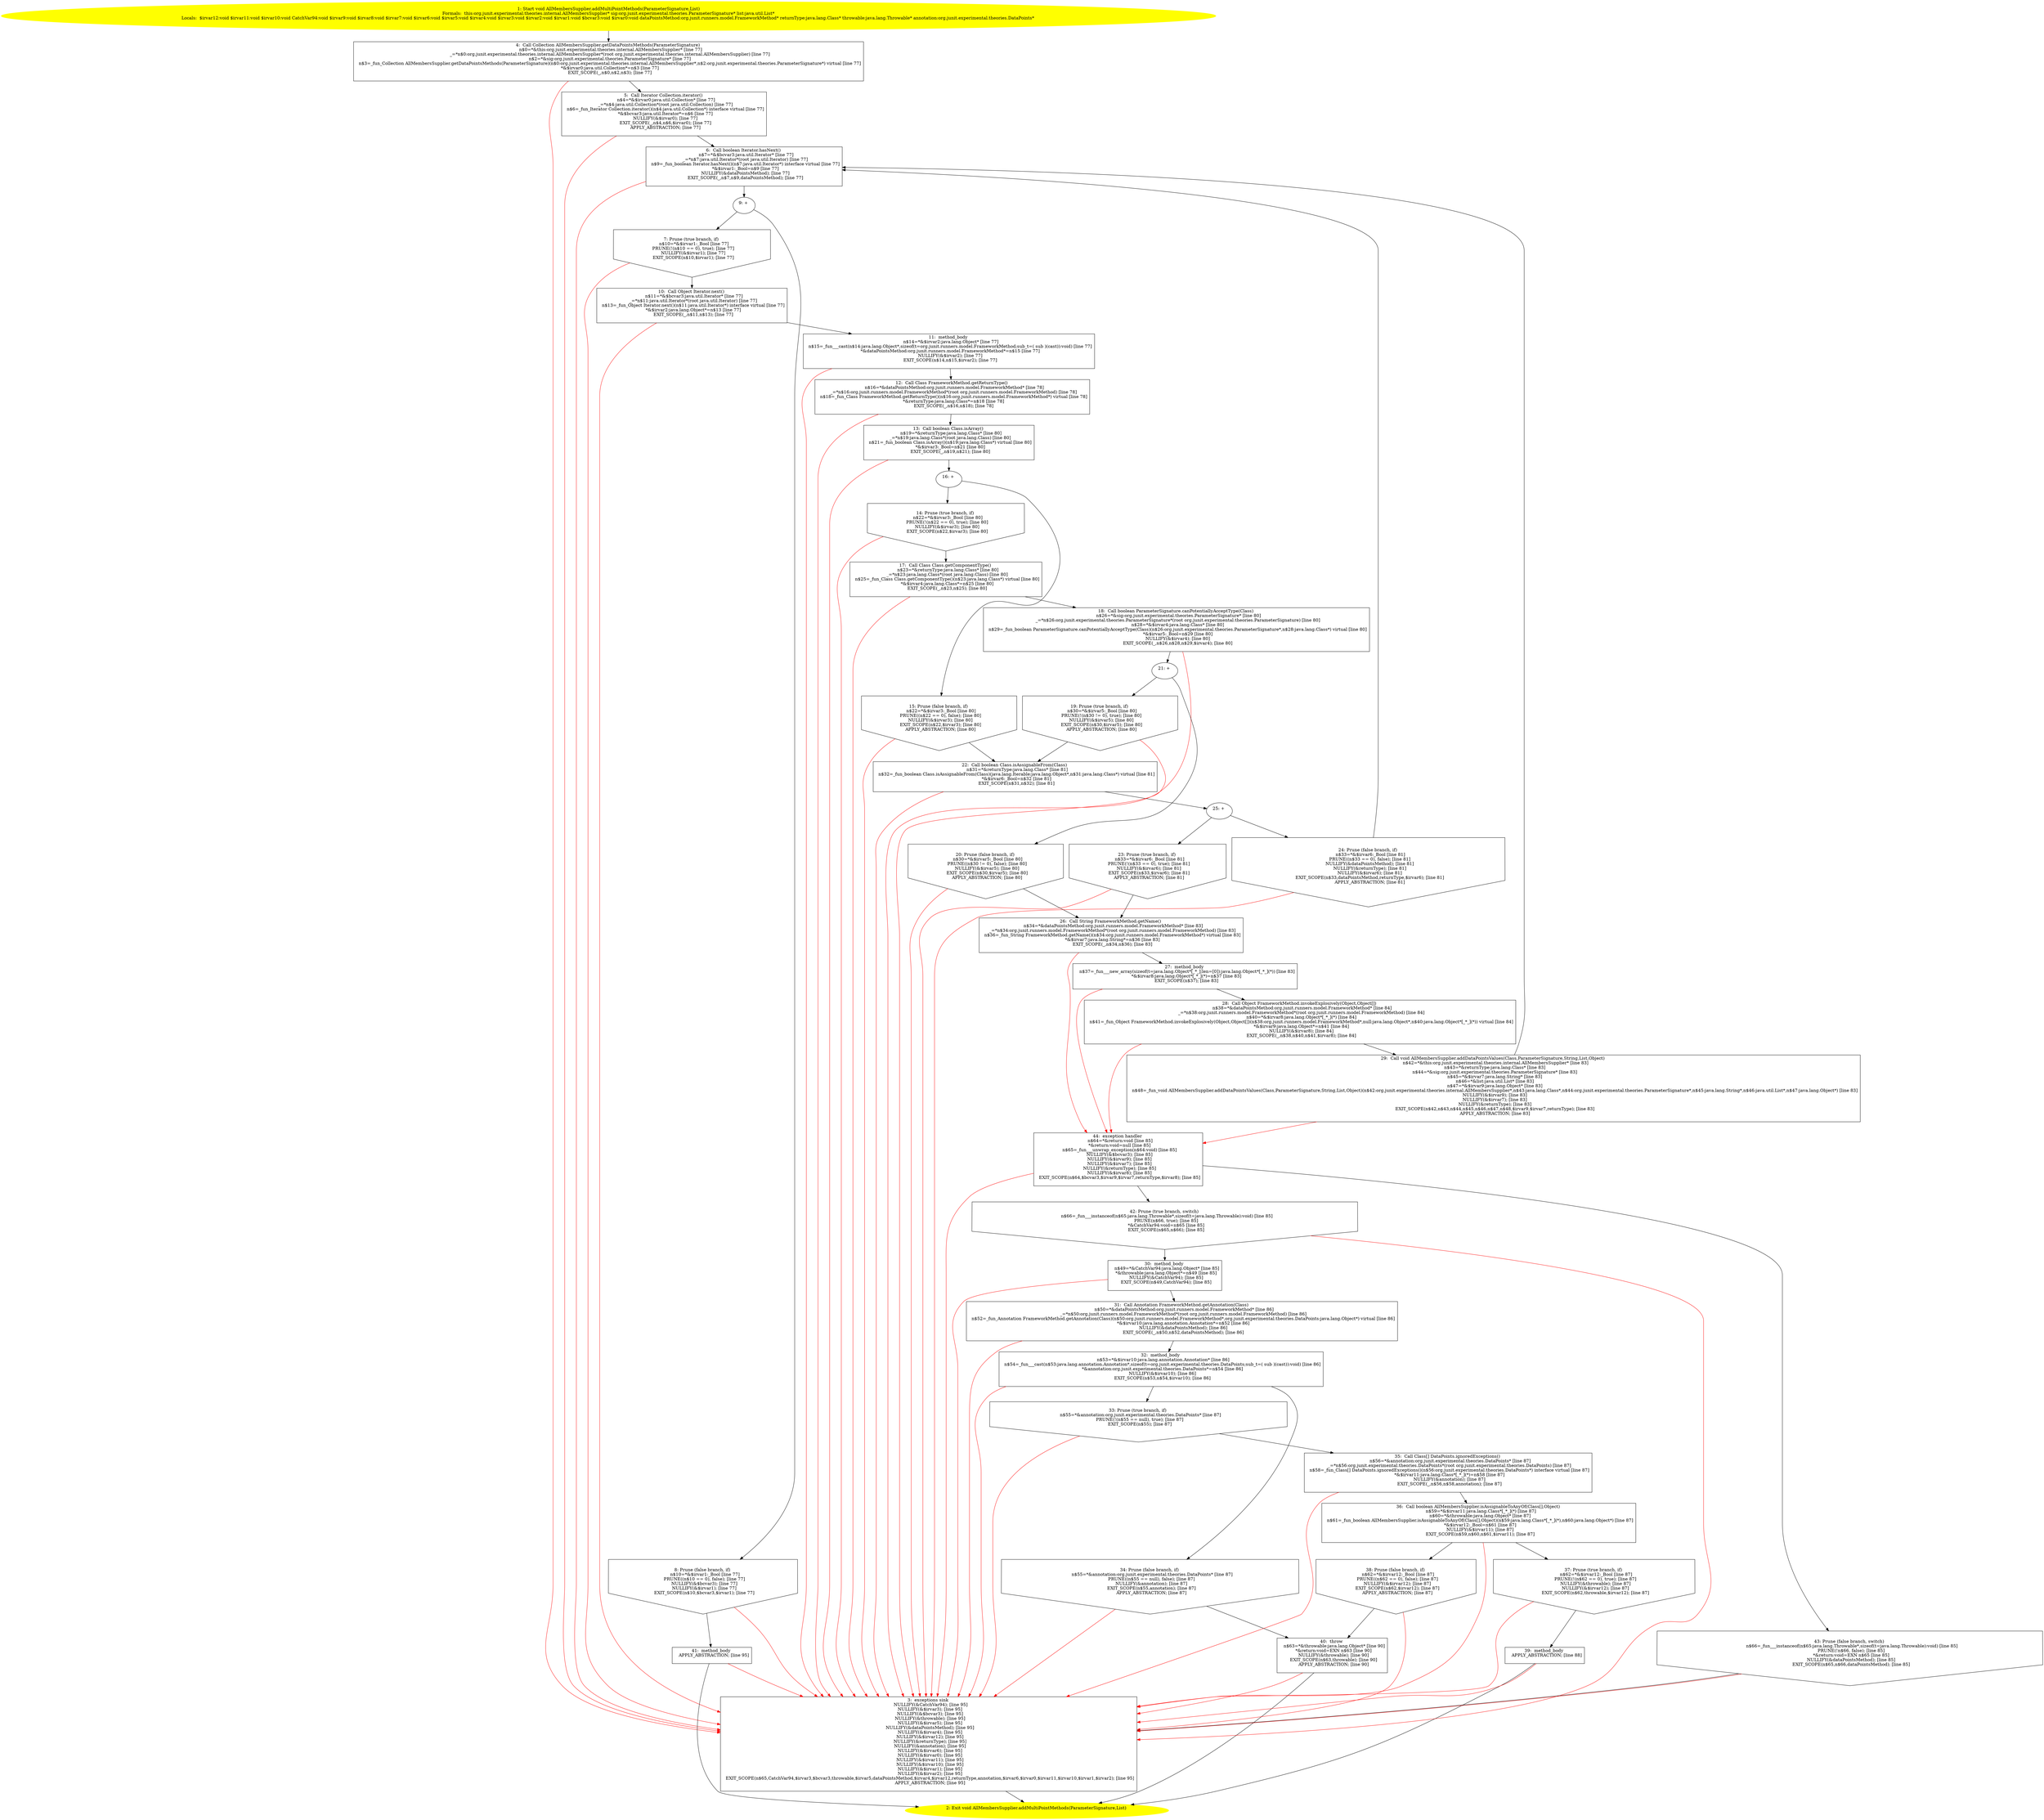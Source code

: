 /* @generated */
digraph cfg {
"org.junit.experimental.theories.internal.AllMembersSupplier.addMultiPointMethods(org.junit.experimen.6394eaf2367db283784127ba6938e0f7_1" [label="1: Start void AllMembersSupplier.addMultiPointMethods(ParameterSignature,List)\nFormals:  this:org.junit.experimental.theories.internal.AllMembersSupplier* sig:org.junit.experimental.theories.ParameterSignature* list:java.util.List*\nLocals:  $irvar12:void $irvar11:void $irvar10:void CatchVar94:void $irvar9:void $irvar8:void $irvar7:void $irvar6:void $irvar5:void $irvar4:void $irvar3:void $irvar2:void $irvar1:void $bcvar3:void $irvar0:void dataPointsMethod:org.junit.runners.model.FrameworkMethod* returnType:java.lang.Class* throwable:java.lang.Throwable* annotation:org.junit.experimental.theories.DataPoints* \n  " color=yellow style=filled]
	

	 "org.junit.experimental.theories.internal.AllMembersSupplier.addMultiPointMethods(org.junit.experimen.6394eaf2367db283784127ba6938e0f7_1" -> "org.junit.experimental.theories.internal.AllMembersSupplier.addMultiPointMethods(org.junit.experimen.6394eaf2367db283784127ba6938e0f7_4" ;
"org.junit.experimental.theories.internal.AllMembersSupplier.addMultiPointMethods(org.junit.experimen.6394eaf2367db283784127ba6938e0f7_2" [label="2: Exit void AllMembersSupplier.addMultiPointMethods(ParameterSignature,List) \n  " color=yellow style=filled]
	

"org.junit.experimental.theories.internal.AllMembersSupplier.addMultiPointMethods(org.junit.experimen.6394eaf2367db283784127ba6938e0f7_3" [label="3:  exceptions sink \n   NULLIFY(&CatchVar94); [line 95]\n  NULLIFY(&$irvar3); [line 95]\n  NULLIFY(&$bcvar3); [line 95]\n  NULLIFY(&throwable); [line 95]\n  NULLIFY(&$irvar5); [line 95]\n  NULLIFY(&dataPointsMethod); [line 95]\n  NULLIFY(&$irvar4); [line 95]\n  NULLIFY(&$irvar12); [line 95]\n  NULLIFY(&returnType); [line 95]\n  NULLIFY(&annotation); [line 95]\n  NULLIFY(&$irvar6); [line 95]\n  NULLIFY(&$irvar0); [line 95]\n  NULLIFY(&$irvar11); [line 95]\n  NULLIFY(&$irvar10); [line 95]\n  NULLIFY(&$irvar1); [line 95]\n  NULLIFY(&$irvar2); [line 95]\n  EXIT_SCOPE(n$65,CatchVar94,$irvar3,$bcvar3,throwable,$irvar5,dataPointsMethod,$irvar4,$irvar12,returnType,annotation,$irvar6,$irvar0,$irvar11,$irvar10,$irvar1,$irvar2); [line 95]\n  APPLY_ABSTRACTION; [line 95]\n " shape="box"]
	

	 "org.junit.experimental.theories.internal.AllMembersSupplier.addMultiPointMethods(org.junit.experimen.6394eaf2367db283784127ba6938e0f7_3" -> "org.junit.experimental.theories.internal.AllMembersSupplier.addMultiPointMethods(org.junit.experimen.6394eaf2367db283784127ba6938e0f7_2" ;
"org.junit.experimental.theories.internal.AllMembersSupplier.addMultiPointMethods(org.junit.experimen.6394eaf2367db283784127ba6938e0f7_4" [label="4:  Call Collection AllMembersSupplier.getDataPointsMethods(ParameterSignature) \n   n$0=*&this:org.junit.experimental.theories.internal.AllMembersSupplier* [line 77]\n  _=*n$0:org.junit.experimental.theories.internal.AllMembersSupplier*(root org.junit.experimental.theories.internal.AllMembersSupplier) [line 77]\n  n$2=*&sig:org.junit.experimental.theories.ParameterSignature* [line 77]\n  n$3=_fun_Collection AllMembersSupplier.getDataPointsMethods(ParameterSignature)(n$0:org.junit.experimental.theories.internal.AllMembersSupplier*,n$2:org.junit.experimental.theories.ParameterSignature*) virtual [line 77]\n  *&$irvar0:java.util.Collection*=n$3 [line 77]\n  EXIT_SCOPE(_,n$0,n$2,n$3); [line 77]\n " shape="box"]
	

	 "org.junit.experimental.theories.internal.AllMembersSupplier.addMultiPointMethods(org.junit.experimen.6394eaf2367db283784127ba6938e0f7_4" -> "org.junit.experimental.theories.internal.AllMembersSupplier.addMultiPointMethods(org.junit.experimen.6394eaf2367db283784127ba6938e0f7_5" ;
	 "org.junit.experimental.theories.internal.AllMembersSupplier.addMultiPointMethods(org.junit.experimen.6394eaf2367db283784127ba6938e0f7_4" -> "org.junit.experimental.theories.internal.AllMembersSupplier.addMultiPointMethods(org.junit.experimen.6394eaf2367db283784127ba6938e0f7_3" [color="red" ];
"org.junit.experimental.theories.internal.AllMembersSupplier.addMultiPointMethods(org.junit.experimen.6394eaf2367db283784127ba6938e0f7_5" [label="5:  Call Iterator Collection.iterator() \n   n$4=*&$irvar0:java.util.Collection* [line 77]\n  _=*n$4:java.util.Collection*(root java.util.Collection) [line 77]\n  n$6=_fun_Iterator Collection.iterator()(n$4:java.util.Collection*) interface virtual [line 77]\n  *&$bcvar3:java.util.Iterator*=n$6 [line 77]\n  NULLIFY(&$irvar0); [line 77]\n  EXIT_SCOPE(_,n$4,n$6,$irvar0); [line 77]\n  APPLY_ABSTRACTION; [line 77]\n " shape="box"]
	

	 "org.junit.experimental.theories.internal.AllMembersSupplier.addMultiPointMethods(org.junit.experimen.6394eaf2367db283784127ba6938e0f7_5" -> "org.junit.experimental.theories.internal.AllMembersSupplier.addMultiPointMethods(org.junit.experimen.6394eaf2367db283784127ba6938e0f7_6" ;
	 "org.junit.experimental.theories.internal.AllMembersSupplier.addMultiPointMethods(org.junit.experimen.6394eaf2367db283784127ba6938e0f7_5" -> "org.junit.experimental.theories.internal.AllMembersSupplier.addMultiPointMethods(org.junit.experimen.6394eaf2367db283784127ba6938e0f7_3" [color="red" ];
"org.junit.experimental.theories.internal.AllMembersSupplier.addMultiPointMethods(org.junit.experimen.6394eaf2367db283784127ba6938e0f7_6" [label="6:  Call boolean Iterator.hasNext() \n   n$7=*&$bcvar3:java.util.Iterator* [line 77]\n  _=*n$7:java.util.Iterator*(root java.util.Iterator) [line 77]\n  n$9=_fun_boolean Iterator.hasNext()(n$7:java.util.Iterator*) interface virtual [line 77]\n  *&$irvar1:_Bool=n$9 [line 77]\n  NULLIFY(&dataPointsMethod); [line 77]\n  EXIT_SCOPE(_,n$7,n$9,dataPointsMethod); [line 77]\n " shape="box"]
	

	 "org.junit.experimental.theories.internal.AllMembersSupplier.addMultiPointMethods(org.junit.experimen.6394eaf2367db283784127ba6938e0f7_6" -> "org.junit.experimental.theories.internal.AllMembersSupplier.addMultiPointMethods(org.junit.experimen.6394eaf2367db283784127ba6938e0f7_9" ;
	 "org.junit.experimental.theories.internal.AllMembersSupplier.addMultiPointMethods(org.junit.experimen.6394eaf2367db283784127ba6938e0f7_6" -> "org.junit.experimental.theories.internal.AllMembersSupplier.addMultiPointMethods(org.junit.experimen.6394eaf2367db283784127ba6938e0f7_3" [color="red" ];
"org.junit.experimental.theories.internal.AllMembersSupplier.addMultiPointMethods(org.junit.experimen.6394eaf2367db283784127ba6938e0f7_7" [label="7: Prune (true branch, if) \n   n$10=*&$irvar1:_Bool [line 77]\n  PRUNE(!(n$10 == 0), true); [line 77]\n  NULLIFY(&$irvar1); [line 77]\n  EXIT_SCOPE(n$10,$irvar1); [line 77]\n " shape="invhouse"]
	

	 "org.junit.experimental.theories.internal.AllMembersSupplier.addMultiPointMethods(org.junit.experimen.6394eaf2367db283784127ba6938e0f7_7" -> "org.junit.experimental.theories.internal.AllMembersSupplier.addMultiPointMethods(org.junit.experimen.6394eaf2367db283784127ba6938e0f7_10" ;
	 "org.junit.experimental.theories.internal.AllMembersSupplier.addMultiPointMethods(org.junit.experimen.6394eaf2367db283784127ba6938e0f7_7" -> "org.junit.experimental.theories.internal.AllMembersSupplier.addMultiPointMethods(org.junit.experimen.6394eaf2367db283784127ba6938e0f7_3" [color="red" ];
"org.junit.experimental.theories.internal.AllMembersSupplier.addMultiPointMethods(org.junit.experimen.6394eaf2367db283784127ba6938e0f7_8" [label="8: Prune (false branch, if) \n   n$10=*&$irvar1:_Bool [line 77]\n  PRUNE((n$10 == 0), false); [line 77]\n  NULLIFY(&$bcvar3); [line 77]\n  NULLIFY(&$irvar1); [line 77]\n  EXIT_SCOPE(n$10,$bcvar3,$irvar1); [line 77]\n " shape="invhouse"]
	

	 "org.junit.experimental.theories.internal.AllMembersSupplier.addMultiPointMethods(org.junit.experimen.6394eaf2367db283784127ba6938e0f7_8" -> "org.junit.experimental.theories.internal.AllMembersSupplier.addMultiPointMethods(org.junit.experimen.6394eaf2367db283784127ba6938e0f7_41" ;
	 "org.junit.experimental.theories.internal.AllMembersSupplier.addMultiPointMethods(org.junit.experimen.6394eaf2367db283784127ba6938e0f7_8" -> "org.junit.experimental.theories.internal.AllMembersSupplier.addMultiPointMethods(org.junit.experimen.6394eaf2367db283784127ba6938e0f7_3" [color="red" ];
"org.junit.experimental.theories.internal.AllMembersSupplier.addMultiPointMethods(org.junit.experimen.6394eaf2367db283784127ba6938e0f7_9" [label="9: + \n  " ]
	

	 "org.junit.experimental.theories.internal.AllMembersSupplier.addMultiPointMethods(org.junit.experimen.6394eaf2367db283784127ba6938e0f7_9" -> "org.junit.experimental.theories.internal.AllMembersSupplier.addMultiPointMethods(org.junit.experimen.6394eaf2367db283784127ba6938e0f7_7" ;
	 "org.junit.experimental.theories.internal.AllMembersSupplier.addMultiPointMethods(org.junit.experimen.6394eaf2367db283784127ba6938e0f7_9" -> "org.junit.experimental.theories.internal.AllMembersSupplier.addMultiPointMethods(org.junit.experimen.6394eaf2367db283784127ba6938e0f7_8" ;
"org.junit.experimental.theories.internal.AllMembersSupplier.addMultiPointMethods(org.junit.experimen.6394eaf2367db283784127ba6938e0f7_10" [label="10:  Call Object Iterator.next() \n   n$11=*&$bcvar3:java.util.Iterator* [line 77]\n  _=*n$11:java.util.Iterator*(root java.util.Iterator) [line 77]\n  n$13=_fun_Object Iterator.next()(n$11:java.util.Iterator*) interface virtual [line 77]\n  *&$irvar2:java.lang.Object*=n$13 [line 77]\n  EXIT_SCOPE(_,n$11,n$13); [line 77]\n " shape="box"]
	

	 "org.junit.experimental.theories.internal.AllMembersSupplier.addMultiPointMethods(org.junit.experimen.6394eaf2367db283784127ba6938e0f7_10" -> "org.junit.experimental.theories.internal.AllMembersSupplier.addMultiPointMethods(org.junit.experimen.6394eaf2367db283784127ba6938e0f7_11" ;
	 "org.junit.experimental.theories.internal.AllMembersSupplier.addMultiPointMethods(org.junit.experimen.6394eaf2367db283784127ba6938e0f7_10" -> "org.junit.experimental.theories.internal.AllMembersSupplier.addMultiPointMethods(org.junit.experimen.6394eaf2367db283784127ba6938e0f7_3" [color="red" ];
"org.junit.experimental.theories.internal.AllMembersSupplier.addMultiPointMethods(org.junit.experimen.6394eaf2367db283784127ba6938e0f7_11" [label="11:  method_body \n   n$14=*&$irvar2:java.lang.Object* [line 77]\n  n$15=_fun___cast(n$14:java.lang.Object*,sizeof(t=org.junit.runners.model.FrameworkMethod;sub_t=( sub )(cast)):void) [line 77]\n  *&dataPointsMethod:org.junit.runners.model.FrameworkMethod*=n$15 [line 77]\n  NULLIFY(&$irvar2); [line 77]\n  EXIT_SCOPE(n$14,n$15,$irvar2); [line 77]\n " shape="box"]
	

	 "org.junit.experimental.theories.internal.AllMembersSupplier.addMultiPointMethods(org.junit.experimen.6394eaf2367db283784127ba6938e0f7_11" -> "org.junit.experimental.theories.internal.AllMembersSupplier.addMultiPointMethods(org.junit.experimen.6394eaf2367db283784127ba6938e0f7_12" ;
	 "org.junit.experimental.theories.internal.AllMembersSupplier.addMultiPointMethods(org.junit.experimen.6394eaf2367db283784127ba6938e0f7_11" -> "org.junit.experimental.theories.internal.AllMembersSupplier.addMultiPointMethods(org.junit.experimen.6394eaf2367db283784127ba6938e0f7_3" [color="red" ];
"org.junit.experimental.theories.internal.AllMembersSupplier.addMultiPointMethods(org.junit.experimen.6394eaf2367db283784127ba6938e0f7_12" [label="12:  Call Class FrameworkMethod.getReturnType() \n   n$16=*&dataPointsMethod:org.junit.runners.model.FrameworkMethod* [line 78]\n  _=*n$16:org.junit.runners.model.FrameworkMethod*(root org.junit.runners.model.FrameworkMethod) [line 78]\n  n$18=_fun_Class FrameworkMethod.getReturnType()(n$16:org.junit.runners.model.FrameworkMethod*) virtual [line 78]\n  *&returnType:java.lang.Class*=n$18 [line 78]\n  EXIT_SCOPE(_,n$16,n$18); [line 78]\n " shape="box"]
	

	 "org.junit.experimental.theories.internal.AllMembersSupplier.addMultiPointMethods(org.junit.experimen.6394eaf2367db283784127ba6938e0f7_12" -> "org.junit.experimental.theories.internal.AllMembersSupplier.addMultiPointMethods(org.junit.experimen.6394eaf2367db283784127ba6938e0f7_13" ;
	 "org.junit.experimental.theories.internal.AllMembersSupplier.addMultiPointMethods(org.junit.experimen.6394eaf2367db283784127ba6938e0f7_12" -> "org.junit.experimental.theories.internal.AllMembersSupplier.addMultiPointMethods(org.junit.experimen.6394eaf2367db283784127ba6938e0f7_3" [color="red" ];
"org.junit.experimental.theories.internal.AllMembersSupplier.addMultiPointMethods(org.junit.experimen.6394eaf2367db283784127ba6938e0f7_13" [label="13:  Call boolean Class.isArray() \n   n$19=*&returnType:java.lang.Class* [line 80]\n  _=*n$19:java.lang.Class*(root java.lang.Class) [line 80]\n  n$21=_fun_boolean Class.isArray()(n$19:java.lang.Class*) virtual [line 80]\n  *&$irvar3:_Bool=n$21 [line 80]\n  EXIT_SCOPE(_,n$19,n$21); [line 80]\n " shape="box"]
	

	 "org.junit.experimental.theories.internal.AllMembersSupplier.addMultiPointMethods(org.junit.experimen.6394eaf2367db283784127ba6938e0f7_13" -> "org.junit.experimental.theories.internal.AllMembersSupplier.addMultiPointMethods(org.junit.experimen.6394eaf2367db283784127ba6938e0f7_16" ;
	 "org.junit.experimental.theories.internal.AllMembersSupplier.addMultiPointMethods(org.junit.experimen.6394eaf2367db283784127ba6938e0f7_13" -> "org.junit.experimental.theories.internal.AllMembersSupplier.addMultiPointMethods(org.junit.experimen.6394eaf2367db283784127ba6938e0f7_3" [color="red" ];
"org.junit.experimental.theories.internal.AllMembersSupplier.addMultiPointMethods(org.junit.experimen.6394eaf2367db283784127ba6938e0f7_14" [label="14: Prune (true branch, if) \n   n$22=*&$irvar3:_Bool [line 80]\n  PRUNE(!(n$22 == 0), true); [line 80]\n  NULLIFY(&$irvar3); [line 80]\n  EXIT_SCOPE(n$22,$irvar3); [line 80]\n " shape="invhouse"]
	

	 "org.junit.experimental.theories.internal.AllMembersSupplier.addMultiPointMethods(org.junit.experimen.6394eaf2367db283784127ba6938e0f7_14" -> "org.junit.experimental.theories.internal.AllMembersSupplier.addMultiPointMethods(org.junit.experimen.6394eaf2367db283784127ba6938e0f7_17" ;
	 "org.junit.experimental.theories.internal.AllMembersSupplier.addMultiPointMethods(org.junit.experimen.6394eaf2367db283784127ba6938e0f7_14" -> "org.junit.experimental.theories.internal.AllMembersSupplier.addMultiPointMethods(org.junit.experimen.6394eaf2367db283784127ba6938e0f7_3" [color="red" ];
"org.junit.experimental.theories.internal.AllMembersSupplier.addMultiPointMethods(org.junit.experimen.6394eaf2367db283784127ba6938e0f7_15" [label="15: Prune (false branch, if) \n   n$22=*&$irvar3:_Bool [line 80]\n  PRUNE((n$22 == 0), false); [line 80]\n  NULLIFY(&$irvar3); [line 80]\n  EXIT_SCOPE(n$22,$irvar3); [line 80]\n  APPLY_ABSTRACTION; [line 80]\n " shape="invhouse"]
	

	 "org.junit.experimental.theories.internal.AllMembersSupplier.addMultiPointMethods(org.junit.experimen.6394eaf2367db283784127ba6938e0f7_15" -> "org.junit.experimental.theories.internal.AllMembersSupplier.addMultiPointMethods(org.junit.experimen.6394eaf2367db283784127ba6938e0f7_22" ;
	 "org.junit.experimental.theories.internal.AllMembersSupplier.addMultiPointMethods(org.junit.experimen.6394eaf2367db283784127ba6938e0f7_15" -> "org.junit.experimental.theories.internal.AllMembersSupplier.addMultiPointMethods(org.junit.experimen.6394eaf2367db283784127ba6938e0f7_3" [color="red" ];
"org.junit.experimental.theories.internal.AllMembersSupplier.addMultiPointMethods(org.junit.experimen.6394eaf2367db283784127ba6938e0f7_16" [label="16: + \n  " ]
	

	 "org.junit.experimental.theories.internal.AllMembersSupplier.addMultiPointMethods(org.junit.experimen.6394eaf2367db283784127ba6938e0f7_16" -> "org.junit.experimental.theories.internal.AllMembersSupplier.addMultiPointMethods(org.junit.experimen.6394eaf2367db283784127ba6938e0f7_14" ;
	 "org.junit.experimental.theories.internal.AllMembersSupplier.addMultiPointMethods(org.junit.experimen.6394eaf2367db283784127ba6938e0f7_16" -> "org.junit.experimental.theories.internal.AllMembersSupplier.addMultiPointMethods(org.junit.experimen.6394eaf2367db283784127ba6938e0f7_15" ;
"org.junit.experimental.theories.internal.AllMembersSupplier.addMultiPointMethods(org.junit.experimen.6394eaf2367db283784127ba6938e0f7_17" [label="17:  Call Class Class.getComponentType() \n   n$23=*&returnType:java.lang.Class* [line 80]\n  _=*n$23:java.lang.Class*(root java.lang.Class) [line 80]\n  n$25=_fun_Class Class.getComponentType()(n$23:java.lang.Class*) virtual [line 80]\n  *&$irvar4:java.lang.Class*=n$25 [line 80]\n  EXIT_SCOPE(_,n$23,n$25); [line 80]\n " shape="box"]
	

	 "org.junit.experimental.theories.internal.AllMembersSupplier.addMultiPointMethods(org.junit.experimen.6394eaf2367db283784127ba6938e0f7_17" -> "org.junit.experimental.theories.internal.AllMembersSupplier.addMultiPointMethods(org.junit.experimen.6394eaf2367db283784127ba6938e0f7_18" ;
	 "org.junit.experimental.theories.internal.AllMembersSupplier.addMultiPointMethods(org.junit.experimen.6394eaf2367db283784127ba6938e0f7_17" -> "org.junit.experimental.theories.internal.AllMembersSupplier.addMultiPointMethods(org.junit.experimen.6394eaf2367db283784127ba6938e0f7_3" [color="red" ];
"org.junit.experimental.theories.internal.AllMembersSupplier.addMultiPointMethods(org.junit.experimen.6394eaf2367db283784127ba6938e0f7_18" [label="18:  Call boolean ParameterSignature.canPotentiallyAcceptType(Class) \n   n$26=*&sig:org.junit.experimental.theories.ParameterSignature* [line 80]\n  _=*n$26:org.junit.experimental.theories.ParameterSignature*(root org.junit.experimental.theories.ParameterSignature) [line 80]\n  n$28=*&$irvar4:java.lang.Class* [line 80]\n  n$29=_fun_boolean ParameterSignature.canPotentiallyAcceptType(Class)(n$26:org.junit.experimental.theories.ParameterSignature*,n$28:java.lang.Class*) virtual [line 80]\n  *&$irvar5:_Bool=n$29 [line 80]\n  NULLIFY(&$irvar4); [line 80]\n  EXIT_SCOPE(_,n$26,n$28,n$29,$irvar4); [line 80]\n " shape="box"]
	

	 "org.junit.experimental.theories.internal.AllMembersSupplier.addMultiPointMethods(org.junit.experimen.6394eaf2367db283784127ba6938e0f7_18" -> "org.junit.experimental.theories.internal.AllMembersSupplier.addMultiPointMethods(org.junit.experimen.6394eaf2367db283784127ba6938e0f7_21" ;
	 "org.junit.experimental.theories.internal.AllMembersSupplier.addMultiPointMethods(org.junit.experimen.6394eaf2367db283784127ba6938e0f7_18" -> "org.junit.experimental.theories.internal.AllMembersSupplier.addMultiPointMethods(org.junit.experimen.6394eaf2367db283784127ba6938e0f7_3" [color="red" ];
"org.junit.experimental.theories.internal.AllMembersSupplier.addMultiPointMethods(org.junit.experimen.6394eaf2367db283784127ba6938e0f7_19" [label="19: Prune (true branch, if) \n   n$30=*&$irvar5:_Bool [line 80]\n  PRUNE(!(n$30 != 0), true); [line 80]\n  NULLIFY(&$irvar5); [line 80]\n  EXIT_SCOPE(n$30,$irvar5); [line 80]\n  APPLY_ABSTRACTION; [line 80]\n " shape="invhouse"]
	

	 "org.junit.experimental.theories.internal.AllMembersSupplier.addMultiPointMethods(org.junit.experimen.6394eaf2367db283784127ba6938e0f7_19" -> "org.junit.experimental.theories.internal.AllMembersSupplier.addMultiPointMethods(org.junit.experimen.6394eaf2367db283784127ba6938e0f7_22" ;
	 "org.junit.experimental.theories.internal.AllMembersSupplier.addMultiPointMethods(org.junit.experimen.6394eaf2367db283784127ba6938e0f7_19" -> "org.junit.experimental.theories.internal.AllMembersSupplier.addMultiPointMethods(org.junit.experimen.6394eaf2367db283784127ba6938e0f7_3" [color="red" ];
"org.junit.experimental.theories.internal.AllMembersSupplier.addMultiPointMethods(org.junit.experimen.6394eaf2367db283784127ba6938e0f7_20" [label="20: Prune (false branch, if) \n   n$30=*&$irvar5:_Bool [line 80]\n  PRUNE((n$30 != 0), false); [line 80]\n  NULLIFY(&$irvar5); [line 80]\n  EXIT_SCOPE(n$30,$irvar5); [line 80]\n  APPLY_ABSTRACTION; [line 80]\n " shape="invhouse"]
	

	 "org.junit.experimental.theories.internal.AllMembersSupplier.addMultiPointMethods(org.junit.experimen.6394eaf2367db283784127ba6938e0f7_20" -> "org.junit.experimental.theories.internal.AllMembersSupplier.addMultiPointMethods(org.junit.experimen.6394eaf2367db283784127ba6938e0f7_26" ;
	 "org.junit.experimental.theories.internal.AllMembersSupplier.addMultiPointMethods(org.junit.experimen.6394eaf2367db283784127ba6938e0f7_20" -> "org.junit.experimental.theories.internal.AllMembersSupplier.addMultiPointMethods(org.junit.experimen.6394eaf2367db283784127ba6938e0f7_3" [color="red" ];
"org.junit.experimental.theories.internal.AllMembersSupplier.addMultiPointMethods(org.junit.experimen.6394eaf2367db283784127ba6938e0f7_21" [label="21: + \n  " ]
	

	 "org.junit.experimental.theories.internal.AllMembersSupplier.addMultiPointMethods(org.junit.experimen.6394eaf2367db283784127ba6938e0f7_21" -> "org.junit.experimental.theories.internal.AllMembersSupplier.addMultiPointMethods(org.junit.experimen.6394eaf2367db283784127ba6938e0f7_19" ;
	 "org.junit.experimental.theories.internal.AllMembersSupplier.addMultiPointMethods(org.junit.experimen.6394eaf2367db283784127ba6938e0f7_21" -> "org.junit.experimental.theories.internal.AllMembersSupplier.addMultiPointMethods(org.junit.experimen.6394eaf2367db283784127ba6938e0f7_20" ;
"org.junit.experimental.theories.internal.AllMembersSupplier.addMultiPointMethods(org.junit.experimen.6394eaf2367db283784127ba6938e0f7_22" [label="22:  Call boolean Class.isAssignableFrom(Class) \n   n$31=*&returnType:java.lang.Class* [line 81]\n  n$32=_fun_boolean Class.isAssignableFrom(Class)(java.lang.Iterable:java.lang.Object*,n$31:java.lang.Class*) virtual [line 81]\n  *&$irvar6:_Bool=n$32 [line 81]\n  EXIT_SCOPE(n$31,n$32); [line 81]\n " shape="box"]
	

	 "org.junit.experimental.theories.internal.AllMembersSupplier.addMultiPointMethods(org.junit.experimen.6394eaf2367db283784127ba6938e0f7_22" -> "org.junit.experimental.theories.internal.AllMembersSupplier.addMultiPointMethods(org.junit.experimen.6394eaf2367db283784127ba6938e0f7_25" ;
	 "org.junit.experimental.theories.internal.AllMembersSupplier.addMultiPointMethods(org.junit.experimen.6394eaf2367db283784127ba6938e0f7_22" -> "org.junit.experimental.theories.internal.AllMembersSupplier.addMultiPointMethods(org.junit.experimen.6394eaf2367db283784127ba6938e0f7_3" [color="red" ];
"org.junit.experimental.theories.internal.AllMembersSupplier.addMultiPointMethods(org.junit.experimen.6394eaf2367db283784127ba6938e0f7_23" [label="23: Prune (true branch, if) \n   n$33=*&$irvar6:_Bool [line 81]\n  PRUNE(!(n$33 == 0), true); [line 81]\n  NULLIFY(&$irvar6); [line 81]\n  EXIT_SCOPE(n$33,$irvar6); [line 81]\n  APPLY_ABSTRACTION; [line 81]\n " shape="invhouse"]
	

	 "org.junit.experimental.theories.internal.AllMembersSupplier.addMultiPointMethods(org.junit.experimen.6394eaf2367db283784127ba6938e0f7_23" -> "org.junit.experimental.theories.internal.AllMembersSupplier.addMultiPointMethods(org.junit.experimen.6394eaf2367db283784127ba6938e0f7_26" ;
	 "org.junit.experimental.theories.internal.AllMembersSupplier.addMultiPointMethods(org.junit.experimen.6394eaf2367db283784127ba6938e0f7_23" -> "org.junit.experimental.theories.internal.AllMembersSupplier.addMultiPointMethods(org.junit.experimen.6394eaf2367db283784127ba6938e0f7_3" [color="red" ];
"org.junit.experimental.theories.internal.AllMembersSupplier.addMultiPointMethods(org.junit.experimen.6394eaf2367db283784127ba6938e0f7_24" [label="24: Prune (false branch, if) \n   n$33=*&$irvar6:_Bool [line 81]\n  PRUNE((n$33 == 0), false); [line 81]\n  NULLIFY(&dataPointsMethod); [line 81]\n  NULLIFY(&returnType); [line 81]\n  NULLIFY(&$irvar6); [line 81]\n  EXIT_SCOPE(n$33,dataPointsMethod,returnType,$irvar6); [line 81]\n  APPLY_ABSTRACTION; [line 81]\n " shape="invhouse"]
	

	 "org.junit.experimental.theories.internal.AllMembersSupplier.addMultiPointMethods(org.junit.experimen.6394eaf2367db283784127ba6938e0f7_24" -> "org.junit.experimental.theories.internal.AllMembersSupplier.addMultiPointMethods(org.junit.experimen.6394eaf2367db283784127ba6938e0f7_6" ;
	 "org.junit.experimental.theories.internal.AllMembersSupplier.addMultiPointMethods(org.junit.experimen.6394eaf2367db283784127ba6938e0f7_24" -> "org.junit.experimental.theories.internal.AllMembersSupplier.addMultiPointMethods(org.junit.experimen.6394eaf2367db283784127ba6938e0f7_3" [color="red" ];
"org.junit.experimental.theories.internal.AllMembersSupplier.addMultiPointMethods(org.junit.experimen.6394eaf2367db283784127ba6938e0f7_25" [label="25: + \n  " ]
	

	 "org.junit.experimental.theories.internal.AllMembersSupplier.addMultiPointMethods(org.junit.experimen.6394eaf2367db283784127ba6938e0f7_25" -> "org.junit.experimental.theories.internal.AllMembersSupplier.addMultiPointMethods(org.junit.experimen.6394eaf2367db283784127ba6938e0f7_23" ;
	 "org.junit.experimental.theories.internal.AllMembersSupplier.addMultiPointMethods(org.junit.experimen.6394eaf2367db283784127ba6938e0f7_25" -> "org.junit.experimental.theories.internal.AllMembersSupplier.addMultiPointMethods(org.junit.experimen.6394eaf2367db283784127ba6938e0f7_24" ;
"org.junit.experimental.theories.internal.AllMembersSupplier.addMultiPointMethods(org.junit.experimen.6394eaf2367db283784127ba6938e0f7_26" [label="26:  Call String FrameworkMethod.getName() \n   n$34=*&dataPointsMethod:org.junit.runners.model.FrameworkMethod* [line 83]\n  _=*n$34:org.junit.runners.model.FrameworkMethod*(root org.junit.runners.model.FrameworkMethod) [line 83]\n  n$36=_fun_String FrameworkMethod.getName()(n$34:org.junit.runners.model.FrameworkMethod*) virtual [line 83]\n  *&$irvar7:java.lang.String*=n$36 [line 83]\n  EXIT_SCOPE(_,n$34,n$36); [line 83]\n " shape="box"]
	

	 "org.junit.experimental.theories.internal.AllMembersSupplier.addMultiPointMethods(org.junit.experimen.6394eaf2367db283784127ba6938e0f7_26" -> "org.junit.experimental.theories.internal.AllMembersSupplier.addMultiPointMethods(org.junit.experimen.6394eaf2367db283784127ba6938e0f7_27" ;
	 "org.junit.experimental.theories.internal.AllMembersSupplier.addMultiPointMethods(org.junit.experimen.6394eaf2367db283784127ba6938e0f7_26" -> "org.junit.experimental.theories.internal.AllMembersSupplier.addMultiPointMethods(org.junit.experimen.6394eaf2367db283784127ba6938e0f7_44" [color="red" ];
"org.junit.experimental.theories.internal.AllMembersSupplier.addMultiPointMethods(org.junit.experimen.6394eaf2367db283784127ba6938e0f7_27" [label="27:  method_body \n   n$37=_fun___new_array(sizeof(t=java.lang.Object*[_*_];len=[0]):java.lang.Object*[_*_](*)) [line 83]\n  *&$irvar8:java.lang.Object*[_*_](*)=n$37 [line 83]\n  EXIT_SCOPE(n$37); [line 83]\n " shape="box"]
	

	 "org.junit.experimental.theories.internal.AllMembersSupplier.addMultiPointMethods(org.junit.experimen.6394eaf2367db283784127ba6938e0f7_27" -> "org.junit.experimental.theories.internal.AllMembersSupplier.addMultiPointMethods(org.junit.experimen.6394eaf2367db283784127ba6938e0f7_28" ;
	 "org.junit.experimental.theories.internal.AllMembersSupplier.addMultiPointMethods(org.junit.experimen.6394eaf2367db283784127ba6938e0f7_27" -> "org.junit.experimental.theories.internal.AllMembersSupplier.addMultiPointMethods(org.junit.experimen.6394eaf2367db283784127ba6938e0f7_44" [color="red" ];
"org.junit.experimental.theories.internal.AllMembersSupplier.addMultiPointMethods(org.junit.experimen.6394eaf2367db283784127ba6938e0f7_28" [label="28:  Call Object FrameworkMethod.invokeExplosively(Object,Object[]) \n   n$38=*&dataPointsMethod:org.junit.runners.model.FrameworkMethod* [line 84]\n  _=*n$38:org.junit.runners.model.FrameworkMethod*(root org.junit.runners.model.FrameworkMethod) [line 84]\n  n$40=*&$irvar8:java.lang.Object*[_*_](*) [line 84]\n  n$41=_fun_Object FrameworkMethod.invokeExplosively(Object,Object[])(n$38:org.junit.runners.model.FrameworkMethod*,null:java.lang.Object*,n$40:java.lang.Object*[_*_](*)) virtual [line 84]\n  *&$irvar9:java.lang.Object*=n$41 [line 84]\n  NULLIFY(&$irvar8); [line 84]\n  EXIT_SCOPE(_,n$38,n$40,n$41,$irvar8); [line 84]\n " shape="box"]
	

	 "org.junit.experimental.theories.internal.AllMembersSupplier.addMultiPointMethods(org.junit.experimen.6394eaf2367db283784127ba6938e0f7_28" -> "org.junit.experimental.theories.internal.AllMembersSupplier.addMultiPointMethods(org.junit.experimen.6394eaf2367db283784127ba6938e0f7_29" ;
	 "org.junit.experimental.theories.internal.AllMembersSupplier.addMultiPointMethods(org.junit.experimen.6394eaf2367db283784127ba6938e0f7_28" -> "org.junit.experimental.theories.internal.AllMembersSupplier.addMultiPointMethods(org.junit.experimen.6394eaf2367db283784127ba6938e0f7_44" [color="red" ];
"org.junit.experimental.theories.internal.AllMembersSupplier.addMultiPointMethods(org.junit.experimen.6394eaf2367db283784127ba6938e0f7_29" [label="29:  Call void AllMembersSupplier.addDataPointsValues(Class,ParameterSignature,String,List,Object) \n   n$42=*&this:org.junit.experimental.theories.internal.AllMembersSupplier* [line 83]\n  n$43=*&returnType:java.lang.Class* [line 83]\n  n$44=*&sig:org.junit.experimental.theories.ParameterSignature* [line 83]\n  n$45=*&$irvar7:java.lang.String* [line 83]\n  n$46=*&list:java.util.List* [line 83]\n  n$47=*&$irvar9:java.lang.Object* [line 83]\n  n$48=_fun_void AllMembersSupplier.addDataPointsValues(Class,ParameterSignature,String,List,Object)(n$42:org.junit.experimental.theories.internal.AllMembersSupplier*,n$43:java.lang.Class*,n$44:org.junit.experimental.theories.ParameterSignature*,n$45:java.lang.String*,n$46:java.util.List*,n$47:java.lang.Object*) [line 83]\n  NULLIFY(&$irvar9); [line 83]\n  NULLIFY(&$irvar7); [line 83]\n  NULLIFY(&returnType); [line 83]\n  EXIT_SCOPE(n$42,n$43,n$44,n$45,n$46,n$47,n$48,$irvar9,$irvar7,returnType); [line 83]\n  APPLY_ABSTRACTION; [line 83]\n " shape="box"]
	

	 "org.junit.experimental.theories.internal.AllMembersSupplier.addMultiPointMethods(org.junit.experimen.6394eaf2367db283784127ba6938e0f7_29" -> "org.junit.experimental.theories.internal.AllMembersSupplier.addMultiPointMethods(org.junit.experimen.6394eaf2367db283784127ba6938e0f7_6" ;
	 "org.junit.experimental.theories.internal.AllMembersSupplier.addMultiPointMethods(org.junit.experimen.6394eaf2367db283784127ba6938e0f7_29" -> "org.junit.experimental.theories.internal.AllMembersSupplier.addMultiPointMethods(org.junit.experimen.6394eaf2367db283784127ba6938e0f7_44" [color="red" ];
"org.junit.experimental.theories.internal.AllMembersSupplier.addMultiPointMethods(org.junit.experimen.6394eaf2367db283784127ba6938e0f7_30" [label="30:  method_body \n   n$49=*&CatchVar94:java.lang.Object* [line 85]\n  *&throwable:java.lang.Object*=n$49 [line 85]\n  NULLIFY(&CatchVar94); [line 85]\n  EXIT_SCOPE(n$49,CatchVar94); [line 85]\n " shape="box"]
	

	 "org.junit.experimental.theories.internal.AllMembersSupplier.addMultiPointMethods(org.junit.experimen.6394eaf2367db283784127ba6938e0f7_30" -> "org.junit.experimental.theories.internal.AllMembersSupplier.addMultiPointMethods(org.junit.experimen.6394eaf2367db283784127ba6938e0f7_31" ;
	 "org.junit.experimental.theories.internal.AllMembersSupplier.addMultiPointMethods(org.junit.experimen.6394eaf2367db283784127ba6938e0f7_30" -> "org.junit.experimental.theories.internal.AllMembersSupplier.addMultiPointMethods(org.junit.experimen.6394eaf2367db283784127ba6938e0f7_3" [color="red" ];
"org.junit.experimental.theories.internal.AllMembersSupplier.addMultiPointMethods(org.junit.experimen.6394eaf2367db283784127ba6938e0f7_31" [label="31:  Call Annotation FrameworkMethod.getAnnotation(Class) \n   n$50=*&dataPointsMethod:org.junit.runners.model.FrameworkMethod* [line 86]\n  _=*n$50:org.junit.runners.model.FrameworkMethod*(root org.junit.runners.model.FrameworkMethod) [line 86]\n  n$52=_fun_Annotation FrameworkMethod.getAnnotation(Class)(n$50:org.junit.runners.model.FrameworkMethod*,org.junit.experimental.theories.DataPoints:java.lang.Object*) virtual [line 86]\n  *&$irvar10:java.lang.annotation.Annotation*=n$52 [line 86]\n  NULLIFY(&dataPointsMethod); [line 86]\n  EXIT_SCOPE(_,n$50,n$52,dataPointsMethod); [line 86]\n " shape="box"]
	

	 "org.junit.experimental.theories.internal.AllMembersSupplier.addMultiPointMethods(org.junit.experimen.6394eaf2367db283784127ba6938e0f7_31" -> "org.junit.experimental.theories.internal.AllMembersSupplier.addMultiPointMethods(org.junit.experimen.6394eaf2367db283784127ba6938e0f7_32" ;
	 "org.junit.experimental.theories.internal.AllMembersSupplier.addMultiPointMethods(org.junit.experimen.6394eaf2367db283784127ba6938e0f7_31" -> "org.junit.experimental.theories.internal.AllMembersSupplier.addMultiPointMethods(org.junit.experimen.6394eaf2367db283784127ba6938e0f7_3" [color="red" ];
"org.junit.experimental.theories.internal.AllMembersSupplier.addMultiPointMethods(org.junit.experimen.6394eaf2367db283784127ba6938e0f7_32" [label="32:  method_body \n   n$53=*&$irvar10:java.lang.annotation.Annotation* [line 86]\n  n$54=_fun___cast(n$53:java.lang.annotation.Annotation*,sizeof(t=org.junit.experimental.theories.DataPoints;sub_t=( sub )(cast)):void) [line 86]\n  *&annotation:org.junit.experimental.theories.DataPoints*=n$54 [line 86]\n  NULLIFY(&$irvar10); [line 86]\n  EXIT_SCOPE(n$53,n$54,$irvar10); [line 86]\n " shape="box"]
	

	 "org.junit.experimental.theories.internal.AllMembersSupplier.addMultiPointMethods(org.junit.experimen.6394eaf2367db283784127ba6938e0f7_32" -> "org.junit.experimental.theories.internal.AllMembersSupplier.addMultiPointMethods(org.junit.experimen.6394eaf2367db283784127ba6938e0f7_33" ;
	 "org.junit.experimental.theories.internal.AllMembersSupplier.addMultiPointMethods(org.junit.experimen.6394eaf2367db283784127ba6938e0f7_32" -> "org.junit.experimental.theories.internal.AllMembersSupplier.addMultiPointMethods(org.junit.experimen.6394eaf2367db283784127ba6938e0f7_34" ;
	 "org.junit.experimental.theories.internal.AllMembersSupplier.addMultiPointMethods(org.junit.experimen.6394eaf2367db283784127ba6938e0f7_32" -> "org.junit.experimental.theories.internal.AllMembersSupplier.addMultiPointMethods(org.junit.experimen.6394eaf2367db283784127ba6938e0f7_3" [color="red" ];
"org.junit.experimental.theories.internal.AllMembersSupplier.addMultiPointMethods(org.junit.experimen.6394eaf2367db283784127ba6938e0f7_33" [label="33: Prune (true branch, if) \n   n$55=*&annotation:org.junit.experimental.theories.DataPoints* [line 87]\n  PRUNE(!(n$55 == null), true); [line 87]\n  EXIT_SCOPE(n$55); [line 87]\n " shape="invhouse"]
	

	 "org.junit.experimental.theories.internal.AllMembersSupplier.addMultiPointMethods(org.junit.experimen.6394eaf2367db283784127ba6938e0f7_33" -> "org.junit.experimental.theories.internal.AllMembersSupplier.addMultiPointMethods(org.junit.experimen.6394eaf2367db283784127ba6938e0f7_35" ;
	 "org.junit.experimental.theories.internal.AllMembersSupplier.addMultiPointMethods(org.junit.experimen.6394eaf2367db283784127ba6938e0f7_33" -> "org.junit.experimental.theories.internal.AllMembersSupplier.addMultiPointMethods(org.junit.experimen.6394eaf2367db283784127ba6938e0f7_3" [color="red" ];
"org.junit.experimental.theories.internal.AllMembersSupplier.addMultiPointMethods(org.junit.experimen.6394eaf2367db283784127ba6938e0f7_34" [label="34: Prune (false branch, if) \n   n$55=*&annotation:org.junit.experimental.theories.DataPoints* [line 87]\n  PRUNE((n$55 == null), false); [line 87]\n  NULLIFY(&annotation); [line 87]\n  EXIT_SCOPE(n$55,annotation); [line 87]\n  APPLY_ABSTRACTION; [line 87]\n " shape="invhouse"]
	

	 "org.junit.experimental.theories.internal.AllMembersSupplier.addMultiPointMethods(org.junit.experimen.6394eaf2367db283784127ba6938e0f7_34" -> "org.junit.experimental.theories.internal.AllMembersSupplier.addMultiPointMethods(org.junit.experimen.6394eaf2367db283784127ba6938e0f7_40" ;
	 "org.junit.experimental.theories.internal.AllMembersSupplier.addMultiPointMethods(org.junit.experimen.6394eaf2367db283784127ba6938e0f7_34" -> "org.junit.experimental.theories.internal.AllMembersSupplier.addMultiPointMethods(org.junit.experimen.6394eaf2367db283784127ba6938e0f7_3" [color="red" ];
"org.junit.experimental.theories.internal.AllMembersSupplier.addMultiPointMethods(org.junit.experimen.6394eaf2367db283784127ba6938e0f7_35" [label="35:  Call Class[] DataPoints.ignoredExceptions() \n   n$56=*&annotation:org.junit.experimental.theories.DataPoints* [line 87]\n  _=*n$56:org.junit.experimental.theories.DataPoints*(root org.junit.experimental.theories.DataPoints) [line 87]\n  n$58=_fun_Class[] DataPoints.ignoredExceptions()(n$56:org.junit.experimental.theories.DataPoints*) interface virtual [line 87]\n  *&$irvar11:java.lang.Class*[_*_](*)=n$58 [line 87]\n  NULLIFY(&annotation); [line 87]\n  EXIT_SCOPE(_,n$56,n$58,annotation); [line 87]\n " shape="box"]
	

	 "org.junit.experimental.theories.internal.AllMembersSupplier.addMultiPointMethods(org.junit.experimen.6394eaf2367db283784127ba6938e0f7_35" -> "org.junit.experimental.theories.internal.AllMembersSupplier.addMultiPointMethods(org.junit.experimen.6394eaf2367db283784127ba6938e0f7_36" ;
	 "org.junit.experimental.theories.internal.AllMembersSupplier.addMultiPointMethods(org.junit.experimen.6394eaf2367db283784127ba6938e0f7_35" -> "org.junit.experimental.theories.internal.AllMembersSupplier.addMultiPointMethods(org.junit.experimen.6394eaf2367db283784127ba6938e0f7_3" [color="red" ];
"org.junit.experimental.theories.internal.AllMembersSupplier.addMultiPointMethods(org.junit.experimen.6394eaf2367db283784127ba6938e0f7_36" [label="36:  Call boolean AllMembersSupplier.isAssignableToAnyOf(Class[],Object) \n   n$59=*&$irvar11:java.lang.Class*[_*_](*) [line 87]\n  n$60=*&throwable:java.lang.Object* [line 87]\n  n$61=_fun_boolean AllMembersSupplier.isAssignableToAnyOf(Class[],Object)(n$59:java.lang.Class*[_*_](*),n$60:java.lang.Object*) [line 87]\n  *&$irvar12:_Bool=n$61 [line 87]\n  NULLIFY(&$irvar11); [line 87]\n  EXIT_SCOPE(n$59,n$60,n$61,$irvar11); [line 87]\n " shape="box"]
	

	 "org.junit.experimental.theories.internal.AllMembersSupplier.addMultiPointMethods(org.junit.experimen.6394eaf2367db283784127ba6938e0f7_36" -> "org.junit.experimental.theories.internal.AllMembersSupplier.addMultiPointMethods(org.junit.experimen.6394eaf2367db283784127ba6938e0f7_37" ;
	 "org.junit.experimental.theories.internal.AllMembersSupplier.addMultiPointMethods(org.junit.experimen.6394eaf2367db283784127ba6938e0f7_36" -> "org.junit.experimental.theories.internal.AllMembersSupplier.addMultiPointMethods(org.junit.experimen.6394eaf2367db283784127ba6938e0f7_38" ;
	 "org.junit.experimental.theories.internal.AllMembersSupplier.addMultiPointMethods(org.junit.experimen.6394eaf2367db283784127ba6938e0f7_36" -> "org.junit.experimental.theories.internal.AllMembersSupplier.addMultiPointMethods(org.junit.experimen.6394eaf2367db283784127ba6938e0f7_3" [color="red" ];
"org.junit.experimental.theories.internal.AllMembersSupplier.addMultiPointMethods(org.junit.experimen.6394eaf2367db283784127ba6938e0f7_37" [label="37: Prune (true branch, if) \n   n$62=*&$irvar12:_Bool [line 87]\n  PRUNE(!(n$62 == 0), true); [line 87]\n  NULLIFY(&throwable); [line 87]\n  NULLIFY(&$irvar12); [line 87]\n  EXIT_SCOPE(n$62,throwable,$irvar12); [line 87]\n " shape="invhouse"]
	

	 "org.junit.experimental.theories.internal.AllMembersSupplier.addMultiPointMethods(org.junit.experimen.6394eaf2367db283784127ba6938e0f7_37" -> "org.junit.experimental.theories.internal.AllMembersSupplier.addMultiPointMethods(org.junit.experimen.6394eaf2367db283784127ba6938e0f7_39" ;
	 "org.junit.experimental.theories.internal.AllMembersSupplier.addMultiPointMethods(org.junit.experimen.6394eaf2367db283784127ba6938e0f7_37" -> "org.junit.experimental.theories.internal.AllMembersSupplier.addMultiPointMethods(org.junit.experimen.6394eaf2367db283784127ba6938e0f7_3" [color="red" ];
"org.junit.experimental.theories.internal.AllMembersSupplier.addMultiPointMethods(org.junit.experimen.6394eaf2367db283784127ba6938e0f7_38" [label="38: Prune (false branch, if) \n   n$62=*&$irvar12:_Bool [line 87]\n  PRUNE((n$62 == 0), false); [line 87]\n  NULLIFY(&$irvar12); [line 87]\n  EXIT_SCOPE(n$62,$irvar12); [line 87]\n  APPLY_ABSTRACTION; [line 87]\n " shape="invhouse"]
	

	 "org.junit.experimental.theories.internal.AllMembersSupplier.addMultiPointMethods(org.junit.experimen.6394eaf2367db283784127ba6938e0f7_38" -> "org.junit.experimental.theories.internal.AllMembersSupplier.addMultiPointMethods(org.junit.experimen.6394eaf2367db283784127ba6938e0f7_40" ;
	 "org.junit.experimental.theories.internal.AllMembersSupplier.addMultiPointMethods(org.junit.experimen.6394eaf2367db283784127ba6938e0f7_38" -> "org.junit.experimental.theories.internal.AllMembersSupplier.addMultiPointMethods(org.junit.experimen.6394eaf2367db283784127ba6938e0f7_3" [color="red" ];
"org.junit.experimental.theories.internal.AllMembersSupplier.addMultiPointMethods(org.junit.experimen.6394eaf2367db283784127ba6938e0f7_39" [label="39:  method_body \n   APPLY_ABSTRACTION; [line 88]\n " shape="box"]
	

	 "org.junit.experimental.theories.internal.AllMembersSupplier.addMultiPointMethods(org.junit.experimen.6394eaf2367db283784127ba6938e0f7_39" -> "org.junit.experimental.theories.internal.AllMembersSupplier.addMultiPointMethods(org.junit.experimen.6394eaf2367db283784127ba6938e0f7_2" ;
	 "org.junit.experimental.theories.internal.AllMembersSupplier.addMultiPointMethods(org.junit.experimen.6394eaf2367db283784127ba6938e0f7_39" -> "org.junit.experimental.theories.internal.AllMembersSupplier.addMultiPointMethods(org.junit.experimen.6394eaf2367db283784127ba6938e0f7_3" [color="red" ];
"org.junit.experimental.theories.internal.AllMembersSupplier.addMultiPointMethods(org.junit.experimen.6394eaf2367db283784127ba6938e0f7_40" [label="40:  throw \n   n$63=*&throwable:java.lang.Object* [line 90]\n  *&return:void=EXN n$63 [line 90]\n  NULLIFY(&throwable); [line 90]\n  EXIT_SCOPE(n$63,throwable); [line 90]\n  APPLY_ABSTRACTION; [line 90]\n " shape="box"]
	

	 "org.junit.experimental.theories.internal.AllMembersSupplier.addMultiPointMethods(org.junit.experimen.6394eaf2367db283784127ba6938e0f7_40" -> "org.junit.experimental.theories.internal.AllMembersSupplier.addMultiPointMethods(org.junit.experimen.6394eaf2367db283784127ba6938e0f7_2" ;
	 "org.junit.experimental.theories.internal.AllMembersSupplier.addMultiPointMethods(org.junit.experimen.6394eaf2367db283784127ba6938e0f7_40" -> "org.junit.experimental.theories.internal.AllMembersSupplier.addMultiPointMethods(org.junit.experimen.6394eaf2367db283784127ba6938e0f7_3" [color="red" ];
"org.junit.experimental.theories.internal.AllMembersSupplier.addMultiPointMethods(org.junit.experimen.6394eaf2367db283784127ba6938e0f7_41" [label="41:  method_body \n   APPLY_ABSTRACTION; [line 95]\n " shape="box"]
	

	 "org.junit.experimental.theories.internal.AllMembersSupplier.addMultiPointMethods(org.junit.experimen.6394eaf2367db283784127ba6938e0f7_41" -> "org.junit.experimental.theories.internal.AllMembersSupplier.addMultiPointMethods(org.junit.experimen.6394eaf2367db283784127ba6938e0f7_2" ;
	 "org.junit.experimental.theories.internal.AllMembersSupplier.addMultiPointMethods(org.junit.experimen.6394eaf2367db283784127ba6938e0f7_41" -> "org.junit.experimental.theories.internal.AllMembersSupplier.addMultiPointMethods(org.junit.experimen.6394eaf2367db283784127ba6938e0f7_3" [color="red" ];
"org.junit.experimental.theories.internal.AllMembersSupplier.addMultiPointMethods(org.junit.experimen.6394eaf2367db283784127ba6938e0f7_42" [label="42: Prune (true branch, switch) \n   n$66=_fun___instanceof(n$65:java.lang.Throwable*,sizeof(t=java.lang.Throwable):void) [line 85]\n  PRUNE(n$66, true); [line 85]\n  *&CatchVar94:void=n$65 [line 85]\n  EXIT_SCOPE(n$65,n$66); [line 85]\n " shape="invhouse"]
	

	 "org.junit.experimental.theories.internal.AllMembersSupplier.addMultiPointMethods(org.junit.experimen.6394eaf2367db283784127ba6938e0f7_42" -> "org.junit.experimental.theories.internal.AllMembersSupplier.addMultiPointMethods(org.junit.experimen.6394eaf2367db283784127ba6938e0f7_30" ;
	 "org.junit.experimental.theories.internal.AllMembersSupplier.addMultiPointMethods(org.junit.experimen.6394eaf2367db283784127ba6938e0f7_42" -> "org.junit.experimental.theories.internal.AllMembersSupplier.addMultiPointMethods(org.junit.experimen.6394eaf2367db283784127ba6938e0f7_3" [color="red" ];
"org.junit.experimental.theories.internal.AllMembersSupplier.addMultiPointMethods(org.junit.experimen.6394eaf2367db283784127ba6938e0f7_43" [label="43: Prune (false branch, switch) \n   n$66=_fun___instanceof(n$65:java.lang.Throwable*,sizeof(t=java.lang.Throwable):void) [line 85]\n  PRUNE(!n$66, false); [line 85]\n  *&return:void=EXN n$65 [line 85]\n  NULLIFY(&dataPointsMethod); [line 85]\n  EXIT_SCOPE(n$65,n$66,dataPointsMethod); [line 85]\n " shape="invhouse"]
	

	 "org.junit.experimental.theories.internal.AllMembersSupplier.addMultiPointMethods(org.junit.experimen.6394eaf2367db283784127ba6938e0f7_43" -> "org.junit.experimental.theories.internal.AllMembersSupplier.addMultiPointMethods(org.junit.experimen.6394eaf2367db283784127ba6938e0f7_3" ;
	 "org.junit.experimental.theories.internal.AllMembersSupplier.addMultiPointMethods(org.junit.experimen.6394eaf2367db283784127ba6938e0f7_43" -> "org.junit.experimental.theories.internal.AllMembersSupplier.addMultiPointMethods(org.junit.experimen.6394eaf2367db283784127ba6938e0f7_3" [color="red" ];
"org.junit.experimental.theories.internal.AllMembersSupplier.addMultiPointMethods(org.junit.experimen.6394eaf2367db283784127ba6938e0f7_44" [label="44:  exception handler \n   n$64=*&return:void [line 85]\n  *&return:void=null [line 85]\n  n$65=_fun___unwrap_exception(n$64:void) [line 85]\n  NULLIFY(&$bcvar3); [line 85]\n  NULLIFY(&$irvar9); [line 85]\n  NULLIFY(&$irvar7); [line 85]\n  NULLIFY(&returnType); [line 85]\n  NULLIFY(&$irvar8); [line 85]\n  EXIT_SCOPE(n$64,$bcvar3,$irvar9,$irvar7,returnType,$irvar8); [line 85]\n " shape="box"]
	

	 "org.junit.experimental.theories.internal.AllMembersSupplier.addMultiPointMethods(org.junit.experimen.6394eaf2367db283784127ba6938e0f7_44" -> "org.junit.experimental.theories.internal.AllMembersSupplier.addMultiPointMethods(org.junit.experimen.6394eaf2367db283784127ba6938e0f7_42" ;
	 "org.junit.experimental.theories.internal.AllMembersSupplier.addMultiPointMethods(org.junit.experimen.6394eaf2367db283784127ba6938e0f7_44" -> "org.junit.experimental.theories.internal.AllMembersSupplier.addMultiPointMethods(org.junit.experimen.6394eaf2367db283784127ba6938e0f7_43" ;
	 "org.junit.experimental.theories.internal.AllMembersSupplier.addMultiPointMethods(org.junit.experimen.6394eaf2367db283784127ba6938e0f7_44" -> "org.junit.experimental.theories.internal.AllMembersSupplier.addMultiPointMethods(org.junit.experimen.6394eaf2367db283784127ba6938e0f7_3" [color="red" ];
}

